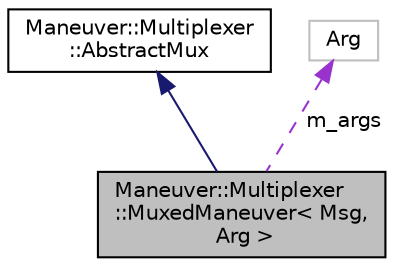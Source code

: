 digraph "Maneuver::Multiplexer::MuxedManeuver&lt; Msg, Arg &gt;"
{
  edge [fontname="Helvetica",fontsize="10",labelfontname="Helvetica",labelfontsize="10"];
  node [fontname="Helvetica",fontsize="10",shape=record];
  Node2 [label="Maneuver::Multiplexer\l::MuxedManeuver\< Msg,\l Arg \>",height=0.2,width=0.4,color="black", fillcolor="grey75", style="filled", fontcolor="black"];
  Node3 -> Node2 [dir="back",color="midnightblue",fontsize="10",style="solid",fontname="Helvetica"];
  Node3 [label="Maneuver::Multiplexer\l::AbstractMux",height=0.2,width=0.4,color="black", fillcolor="white", style="filled",URL="$class_maneuver_1_1_multiplexer_1_1_abstract_mux.html",tooltip="Abstract Multiplexed maneuver. "];
  Node4 -> Node2 [dir="back",color="darkorchid3",fontsize="10",style="dashed",label=" m_args" ,fontname="Helvetica"];
  Node4 [label="Arg",height=0.2,width=0.4,color="grey75", fillcolor="white", style="filled"];
}
